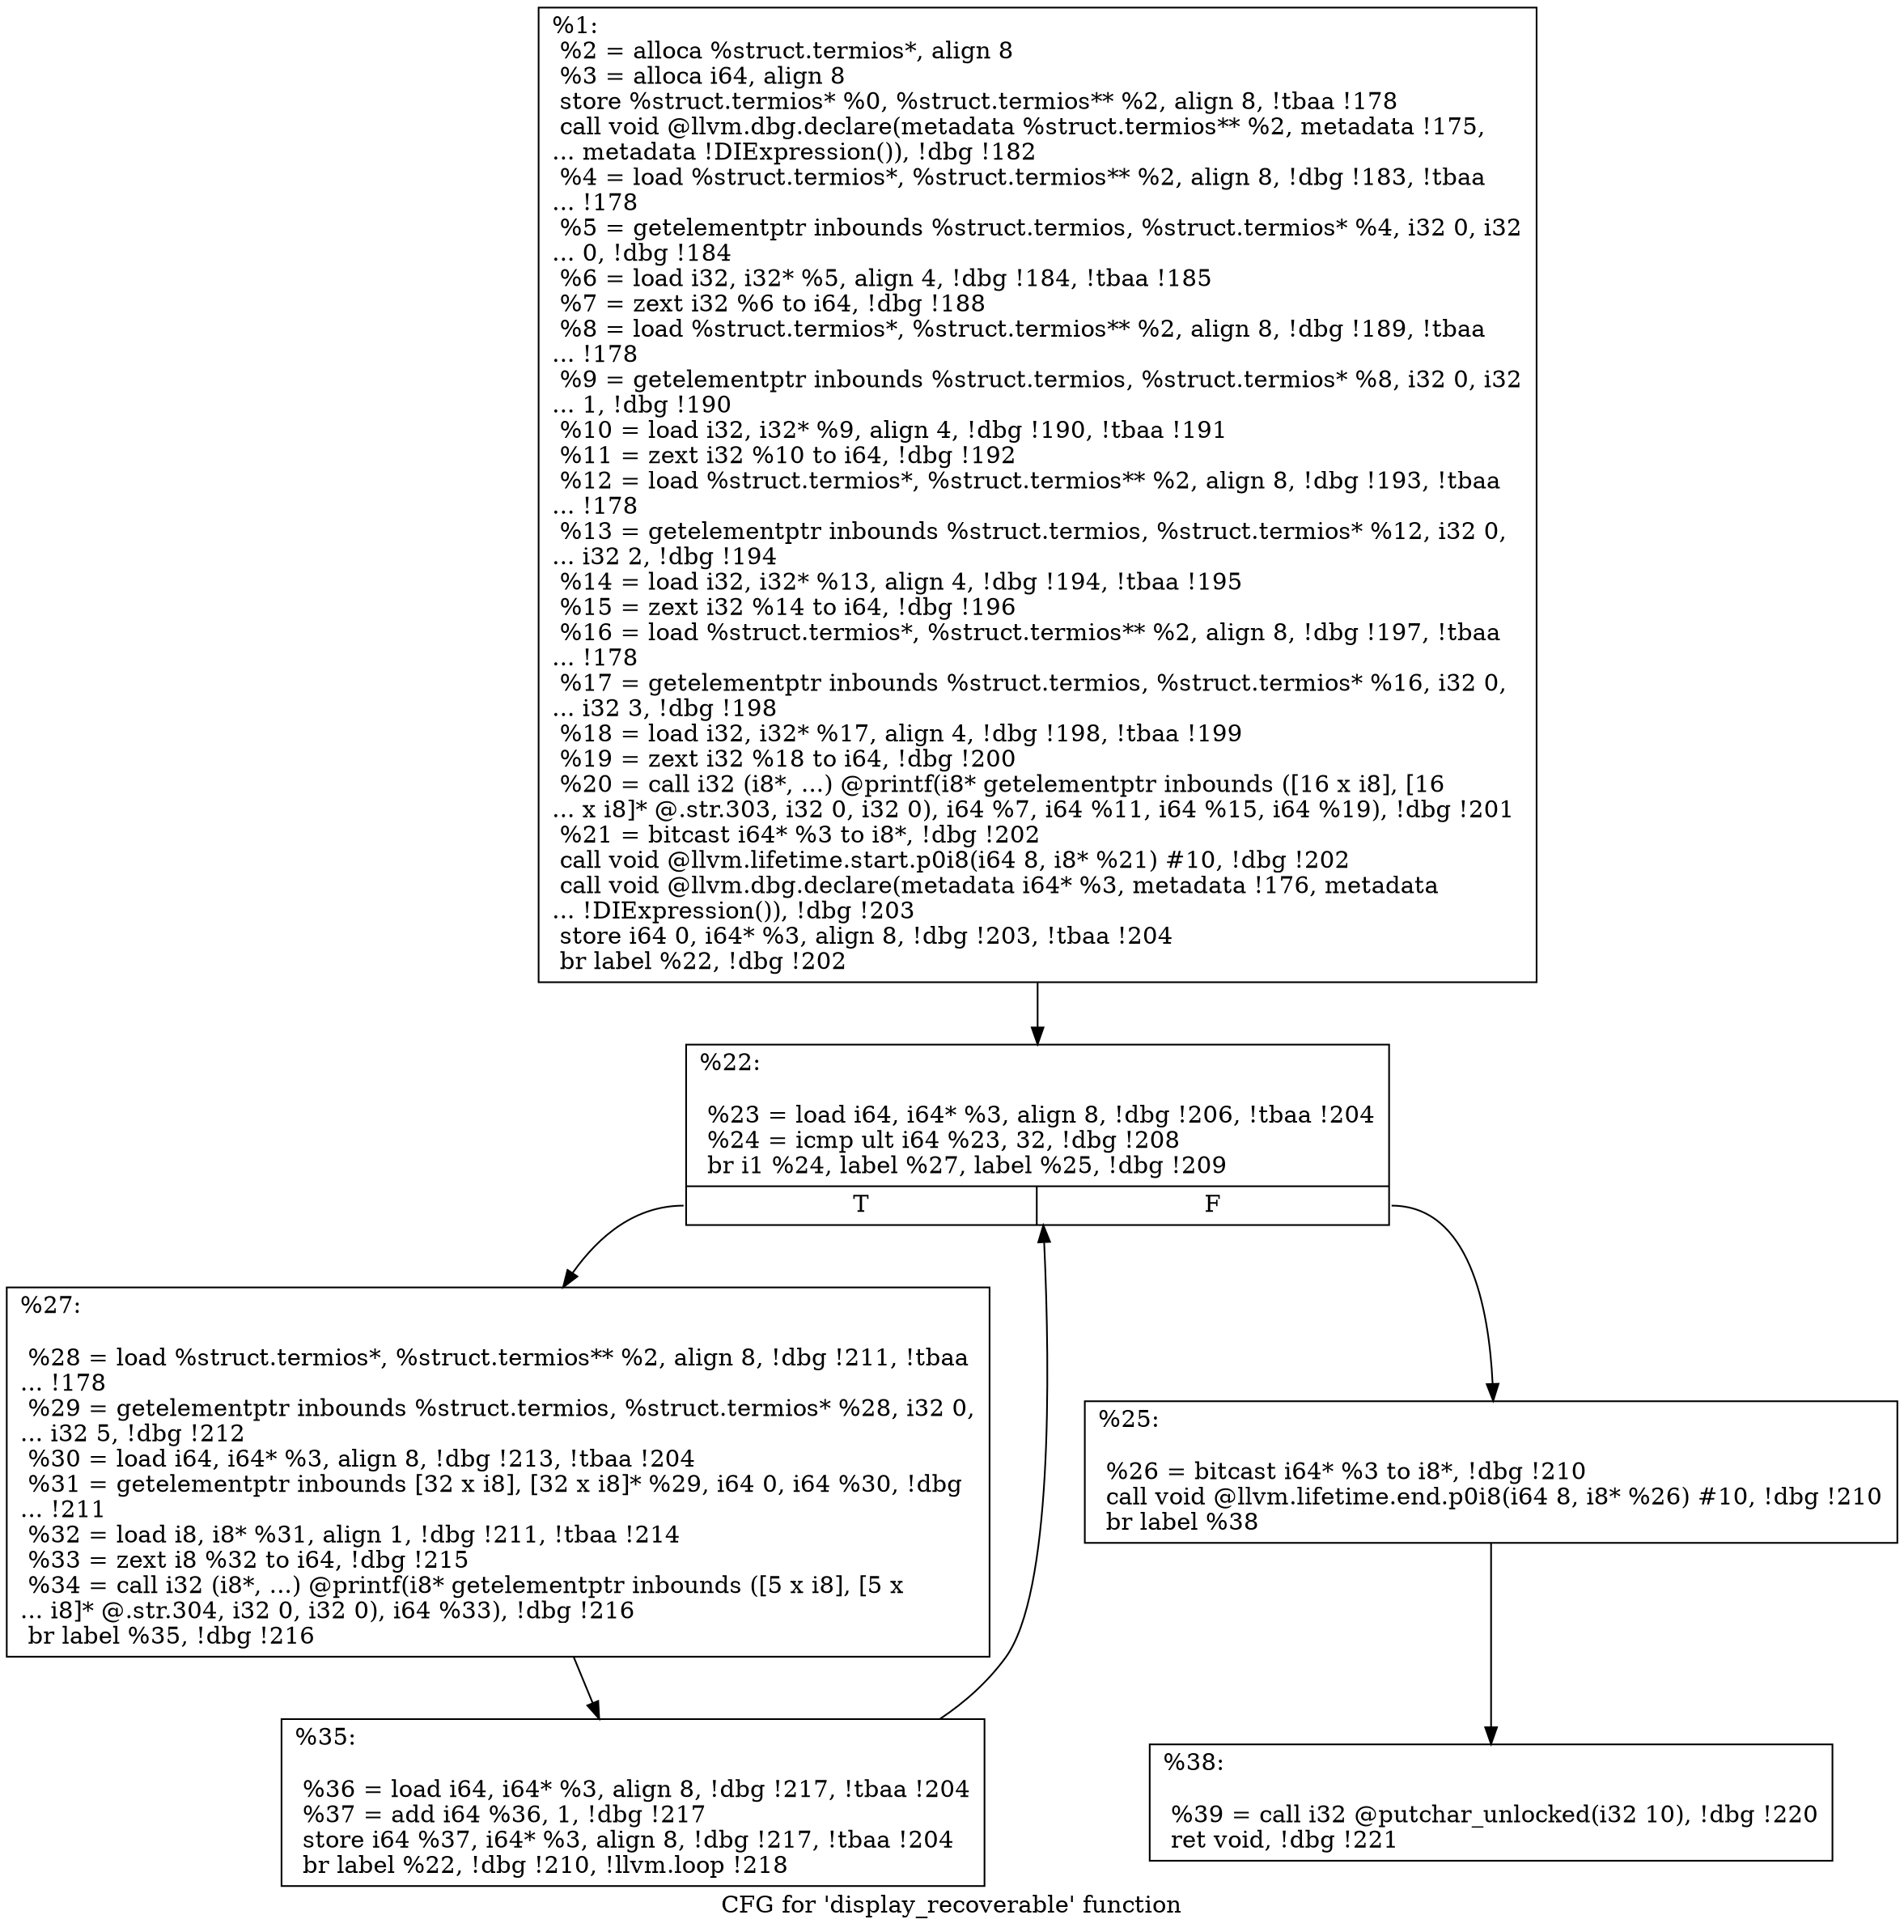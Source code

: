 digraph "CFG for 'display_recoverable' function" {
	label="CFG for 'display_recoverable' function";

	Node0x1ca1100 [shape=record,label="{%1:\l  %2 = alloca %struct.termios*, align 8\l  %3 = alloca i64, align 8\l  store %struct.termios* %0, %struct.termios** %2, align 8, !tbaa !178\l  call void @llvm.dbg.declare(metadata %struct.termios** %2, metadata !175,\l... metadata !DIExpression()), !dbg !182\l  %4 = load %struct.termios*, %struct.termios** %2, align 8, !dbg !183, !tbaa\l... !178\l  %5 = getelementptr inbounds %struct.termios, %struct.termios* %4, i32 0, i32\l... 0, !dbg !184\l  %6 = load i32, i32* %5, align 4, !dbg !184, !tbaa !185\l  %7 = zext i32 %6 to i64, !dbg !188\l  %8 = load %struct.termios*, %struct.termios** %2, align 8, !dbg !189, !tbaa\l... !178\l  %9 = getelementptr inbounds %struct.termios, %struct.termios* %8, i32 0, i32\l... 1, !dbg !190\l  %10 = load i32, i32* %9, align 4, !dbg !190, !tbaa !191\l  %11 = zext i32 %10 to i64, !dbg !192\l  %12 = load %struct.termios*, %struct.termios** %2, align 8, !dbg !193, !tbaa\l... !178\l  %13 = getelementptr inbounds %struct.termios, %struct.termios* %12, i32 0,\l... i32 2, !dbg !194\l  %14 = load i32, i32* %13, align 4, !dbg !194, !tbaa !195\l  %15 = zext i32 %14 to i64, !dbg !196\l  %16 = load %struct.termios*, %struct.termios** %2, align 8, !dbg !197, !tbaa\l... !178\l  %17 = getelementptr inbounds %struct.termios, %struct.termios* %16, i32 0,\l... i32 3, !dbg !198\l  %18 = load i32, i32* %17, align 4, !dbg !198, !tbaa !199\l  %19 = zext i32 %18 to i64, !dbg !200\l  %20 = call i32 (i8*, ...) @printf(i8* getelementptr inbounds ([16 x i8], [16\l... x i8]* @.str.303, i32 0, i32 0), i64 %7, i64 %11, i64 %15, i64 %19), !dbg !201\l  %21 = bitcast i64* %3 to i8*, !dbg !202\l  call void @llvm.lifetime.start.p0i8(i64 8, i8* %21) #10, !dbg !202\l  call void @llvm.dbg.declare(metadata i64* %3, metadata !176, metadata\l... !DIExpression()), !dbg !203\l  store i64 0, i64* %3, align 8, !dbg !203, !tbaa !204\l  br label %22, !dbg !202\l}"];
	Node0x1ca1100 -> Node0x1ca11c0;
	Node0x1ca11c0 [shape=record,label="{%22:\l\l  %23 = load i64, i64* %3, align 8, !dbg !206, !tbaa !204\l  %24 = icmp ult i64 %23, 32, !dbg !208\l  br i1 %24, label %27, label %25, !dbg !209\l|{<s0>T|<s1>F}}"];
	Node0x1ca11c0:s0 -> Node0x1ca1260;
	Node0x1ca11c0:s1 -> Node0x1ca1210;
	Node0x1ca1210 [shape=record,label="{%25:\l\l  %26 = bitcast i64* %3 to i8*, !dbg !210\l  call void @llvm.lifetime.end.p0i8(i64 8, i8* %26) #10, !dbg !210\l  br label %38\l}"];
	Node0x1ca1210 -> Node0x1ca1300;
	Node0x1ca1260 [shape=record,label="{%27:\l\l  %28 = load %struct.termios*, %struct.termios** %2, align 8, !dbg !211, !tbaa\l... !178\l  %29 = getelementptr inbounds %struct.termios, %struct.termios* %28, i32 0,\l... i32 5, !dbg !212\l  %30 = load i64, i64* %3, align 8, !dbg !213, !tbaa !204\l  %31 = getelementptr inbounds [32 x i8], [32 x i8]* %29, i64 0, i64 %30, !dbg\l... !211\l  %32 = load i8, i8* %31, align 1, !dbg !211, !tbaa !214\l  %33 = zext i8 %32 to i64, !dbg !215\l  %34 = call i32 (i8*, ...) @printf(i8* getelementptr inbounds ([5 x i8], [5 x\l... i8]* @.str.304, i32 0, i32 0), i64 %33), !dbg !216\l  br label %35, !dbg !216\l}"];
	Node0x1ca1260 -> Node0x1ca12b0;
	Node0x1ca12b0 [shape=record,label="{%35:\l\l  %36 = load i64, i64* %3, align 8, !dbg !217, !tbaa !204\l  %37 = add i64 %36, 1, !dbg !217\l  store i64 %37, i64* %3, align 8, !dbg !217, !tbaa !204\l  br label %22, !dbg !210, !llvm.loop !218\l}"];
	Node0x1ca12b0 -> Node0x1ca11c0;
	Node0x1ca1300 [shape=record,label="{%38:\l\l  %39 = call i32 @putchar_unlocked(i32 10), !dbg !220\l  ret void, !dbg !221\l}"];
}

